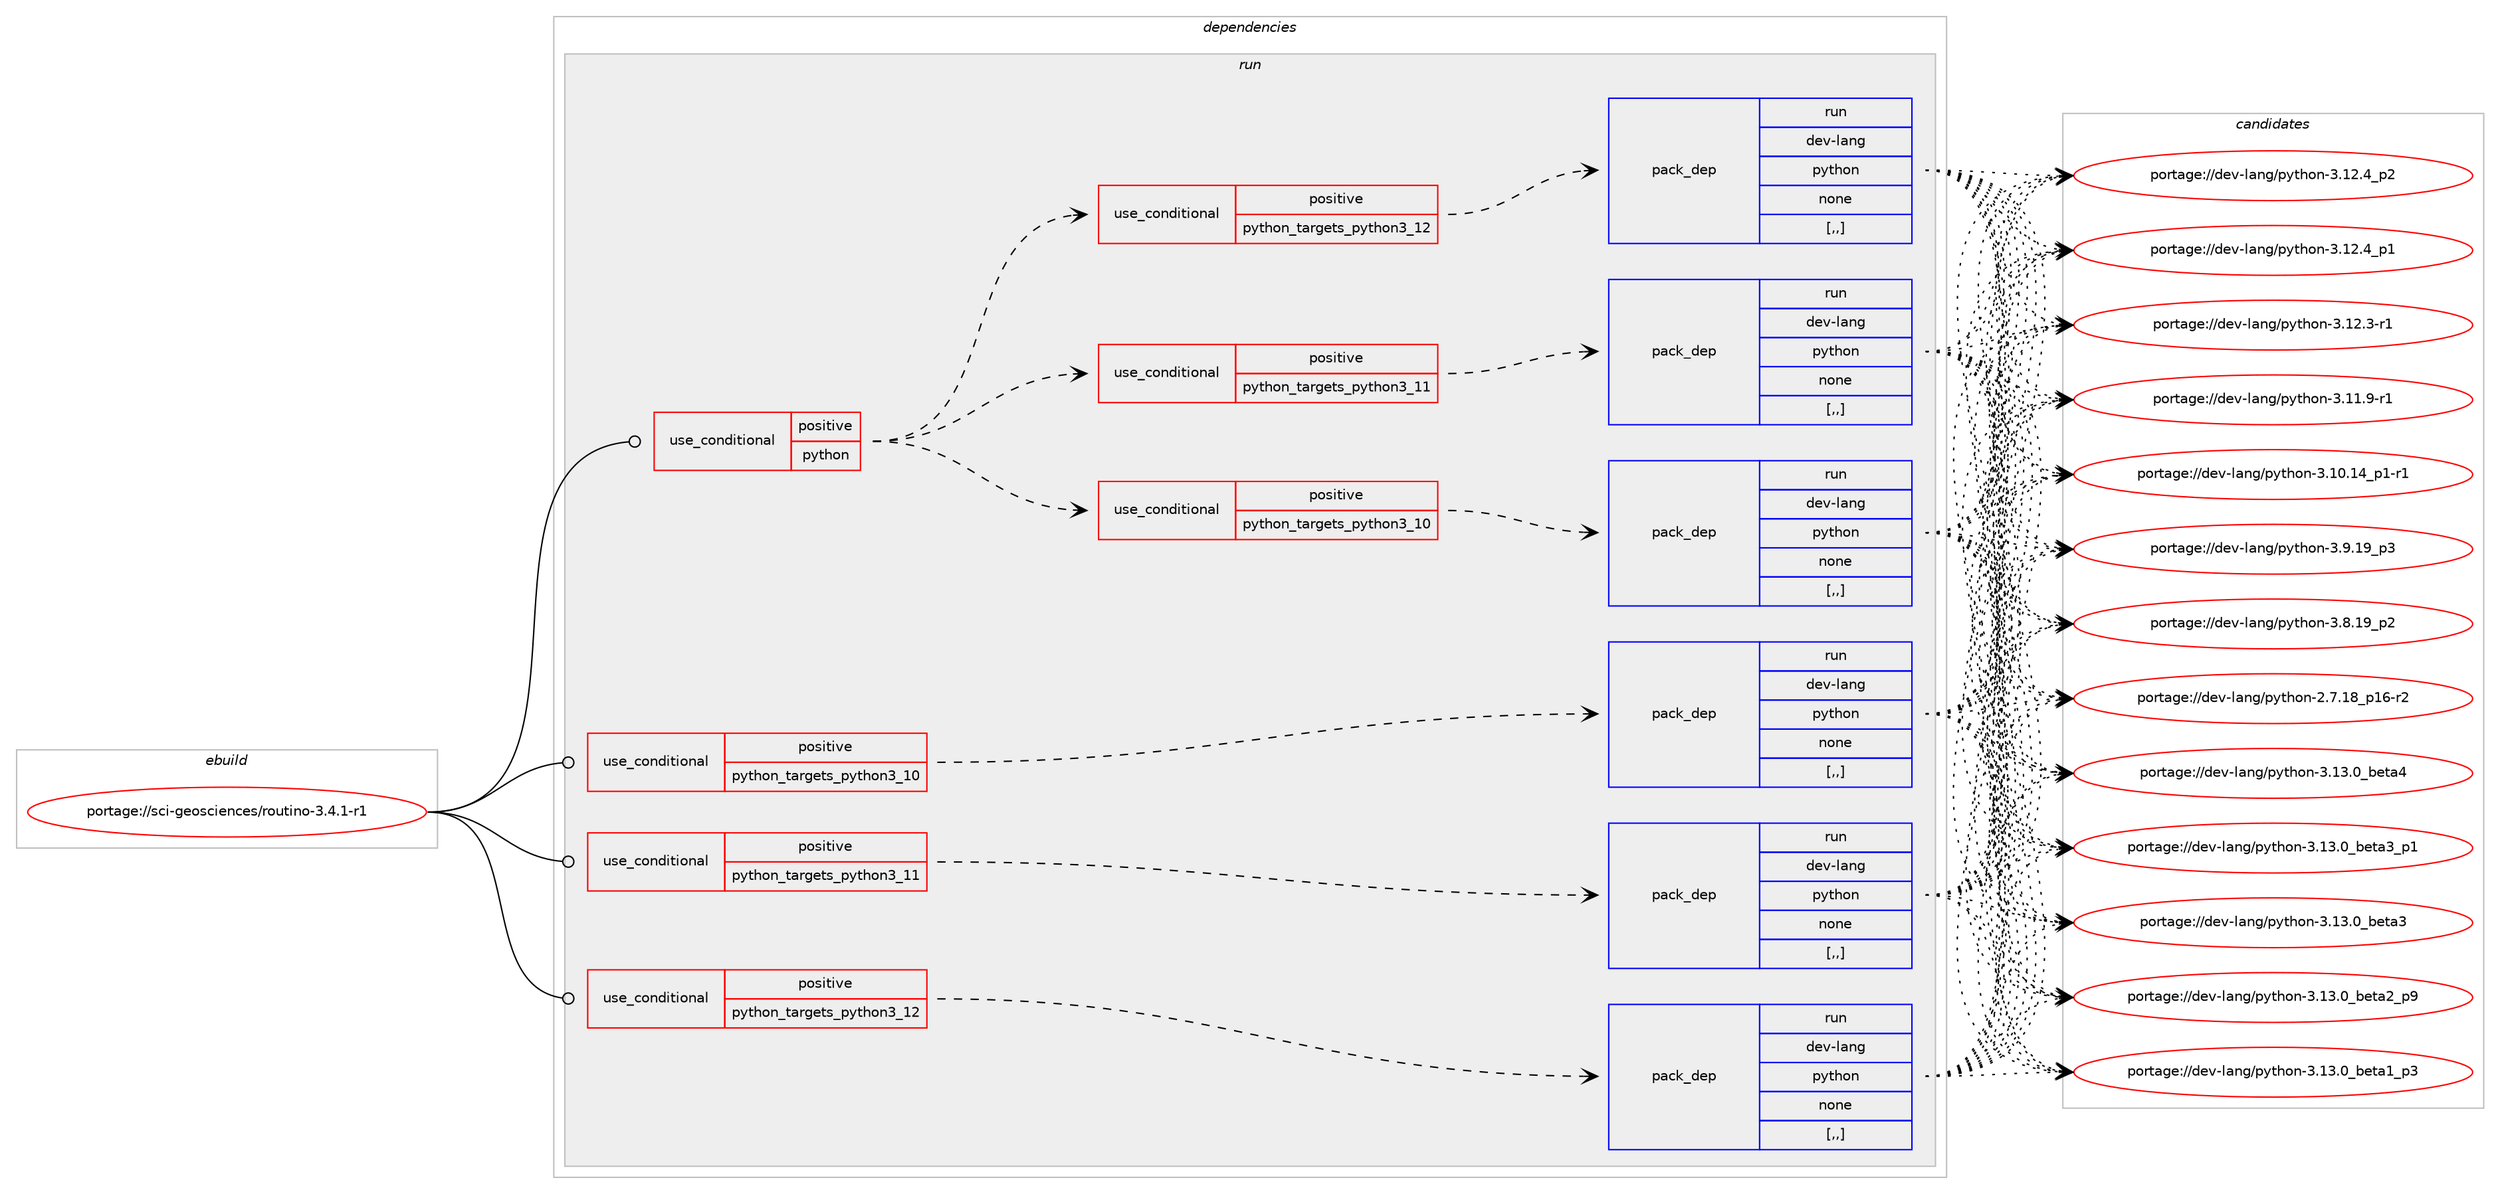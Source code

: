 digraph prolog {

# *************
# Graph options
# *************

newrank=true;
concentrate=true;
compound=true;
graph [rankdir=LR,fontname=Helvetica,fontsize=10,ranksep=1.5];#, ranksep=2.5, nodesep=0.2];
edge  [arrowhead=vee];
node  [fontname=Helvetica,fontsize=10];

# **********
# The ebuild
# **********

subgraph cluster_leftcol {
color=gray;
label=<<i>ebuild</i>>;
id [label="portage://sci-geosciences/routino-3.4.1-r1", color=red, width=4, href="../sci-geosciences/routino-3.4.1-r1.svg"];
}

# ****************
# The dependencies
# ****************

subgraph cluster_midcol {
color=gray;
label=<<i>dependencies</i>>;
subgraph cluster_compile {
fillcolor="#eeeeee";
style=filled;
label=<<i>compile</i>>;
}
subgraph cluster_compileandrun {
fillcolor="#eeeeee";
style=filled;
label=<<i>compile and run</i>>;
}
subgraph cluster_run {
fillcolor="#eeeeee";
style=filled;
label=<<i>run</i>>;
subgraph cond105414 {
dependency399412 [label=<<TABLE BORDER="0" CELLBORDER="1" CELLSPACING="0" CELLPADDING="4"><TR><TD ROWSPAN="3" CELLPADDING="10">use_conditional</TD></TR><TR><TD>positive</TD></TR><TR><TD>python</TD></TR></TABLE>>, shape=none, color=red];
subgraph cond105415 {
dependency399413 [label=<<TABLE BORDER="0" CELLBORDER="1" CELLSPACING="0" CELLPADDING="4"><TR><TD ROWSPAN="3" CELLPADDING="10">use_conditional</TD></TR><TR><TD>positive</TD></TR><TR><TD>python_targets_python3_10</TD></TR></TABLE>>, shape=none, color=red];
subgraph pack291152 {
dependency399414 [label=<<TABLE BORDER="0" CELLBORDER="1" CELLSPACING="0" CELLPADDING="4" WIDTH="220"><TR><TD ROWSPAN="6" CELLPADDING="30">pack_dep</TD></TR><TR><TD WIDTH="110">run</TD></TR><TR><TD>dev-lang</TD></TR><TR><TD>python</TD></TR><TR><TD>none</TD></TR><TR><TD>[,,]</TD></TR></TABLE>>, shape=none, color=blue];
}
dependency399413:e -> dependency399414:w [weight=20,style="dashed",arrowhead="vee"];
}
dependency399412:e -> dependency399413:w [weight=20,style="dashed",arrowhead="vee"];
subgraph cond105416 {
dependency399415 [label=<<TABLE BORDER="0" CELLBORDER="1" CELLSPACING="0" CELLPADDING="4"><TR><TD ROWSPAN="3" CELLPADDING="10">use_conditional</TD></TR><TR><TD>positive</TD></TR><TR><TD>python_targets_python3_11</TD></TR></TABLE>>, shape=none, color=red];
subgraph pack291153 {
dependency399416 [label=<<TABLE BORDER="0" CELLBORDER="1" CELLSPACING="0" CELLPADDING="4" WIDTH="220"><TR><TD ROWSPAN="6" CELLPADDING="30">pack_dep</TD></TR><TR><TD WIDTH="110">run</TD></TR><TR><TD>dev-lang</TD></TR><TR><TD>python</TD></TR><TR><TD>none</TD></TR><TR><TD>[,,]</TD></TR></TABLE>>, shape=none, color=blue];
}
dependency399415:e -> dependency399416:w [weight=20,style="dashed",arrowhead="vee"];
}
dependency399412:e -> dependency399415:w [weight=20,style="dashed",arrowhead="vee"];
subgraph cond105417 {
dependency399417 [label=<<TABLE BORDER="0" CELLBORDER="1" CELLSPACING="0" CELLPADDING="4"><TR><TD ROWSPAN="3" CELLPADDING="10">use_conditional</TD></TR><TR><TD>positive</TD></TR><TR><TD>python_targets_python3_12</TD></TR></TABLE>>, shape=none, color=red];
subgraph pack291154 {
dependency399418 [label=<<TABLE BORDER="0" CELLBORDER="1" CELLSPACING="0" CELLPADDING="4" WIDTH="220"><TR><TD ROWSPAN="6" CELLPADDING="30">pack_dep</TD></TR><TR><TD WIDTH="110">run</TD></TR><TR><TD>dev-lang</TD></TR><TR><TD>python</TD></TR><TR><TD>none</TD></TR><TR><TD>[,,]</TD></TR></TABLE>>, shape=none, color=blue];
}
dependency399417:e -> dependency399418:w [weight=20,style="dashed",arrowhead="vee"];
}
dependency399412:e -> dependency399417:w [weight=20,style="dashed",arrowhead="vee"];
}
id:e -> dependency399412:w [weight=20,style="solid",arrowhead="odot"];
subgraph cond105418 {
dependency399419 [label=<<TABLE BORDER="0" CELLBORDER="1" CELLSPACING="0" CELLPADDING="4"><TR><TD ROWSPAN="3" CELLPADDING="10">use_conditional</TD></TR><TR><TD>positive</TD></TR><TR><TD>python_targets_python3_10</TD></TR></TABLE>>, shape=none, color=red];
subgraph pack291155 {
dependency399420 [label=<<TABLE BORDER="0" CELLBORDER="1" CELLSPACING="0" CELLPADDING="4" WIDTH="220"><TR><TD ROWSPAN="6" CELLPADDING="30">pack_dep</TD></TR><TR><TD WIDTH="110">run</TD></TR><TR><TD>dev-lang</TD></TR><TR><TD>python</TD></TR><TR><TD>none</TD></TR><TR><TD>[,,]</TD></TR></TABLE>>, shape=none, color=blue];
}
dependency399419:e -> dependency399420:w [weight=20,style="dashed",arrowhead="vee"];
}
id:e -> dependency399419:w [weight=20,style="solid",arrowhead="odot"];
subgraph cond105419 {
dependency399421 [label=<<TABLE BORDER="0" CELLBORDER="1" CELLSPACING="0" CELLPADDING="4"><TR><TD ROWSPAN="3" CELLPADDING="10">use_conditional</TD></TR><TR><TD>positive</TD></TR><TR><TD>python_targets_python3_11</TD></TR></TABLE>>, shape=none, color=red];
subgraph pack291156 {
dependency399422 [label=<<TABLE BORDER="0" CELLBORDER="1" CELLSPACING="0" CELLPADDING="4" WIDTH="220"><TR><TD ROWSPAN="6" CELLPADDING="30">pack_dep</TD></TR><TR><TD WIDTH="110">run</TD></TR><TR><TD>dev-lang</TD></TR><TR><TD>python</TD></TR><TR><TD>none</TD></TR><TR><TD>[,,]</TD></TR></TABLE>>, shape=none, color=blue];
}
dependency399421:e -> dependency399422:w [weight=20,style="dashed",arrowhead="vee"];
}
id:e -> dependency399421:w [weight=20,style="solid",arrowhead="odot"];
subgraph cond105420 {
dependency399423 [label=<<TABLE BORDER="0" CELLBORDER="1" CELLSPACING="0" CELLPADDING="4"><TR><TD ROWSPAN="3" CELLPADDING="10">use_conditional</TD></TR><TR><TD>positive</TD></TR><TR><TD>python_targets_python3_12</TD></TR></TABLE>>, shape=none, color=red];
subgraph pack291157 {
dependency399424 [label=<<TABLE BORDER="0" CELLBORDER="1" CELLSPACING="0" CELLPADDING="4" WIDTH="220"><TR><TD ROWSPAN="6" CELLPADDING="30">pack_dep</TD></TR><TR><TD WIDTH="110">run</TD></TR><TR><TD>dev-lang</TD></TR><TR><TD>python</TD></TR><TR><TD>none</TD></TR><TR><TD>[,,]</TD></TR></TABLE>>, shape=none, color=blue];
}
dependency399423:e -> dependency399424:w [weight=20,style="dashed",arrowhead="vee"];
}
id:e -> dependency399423:w [weight=20,style="solid",arrowhead="odot"];
}
}

# **************
# The candidates
# **************

subgraph cluster_choices {
rank=same;
color=gray;
label=<<i>candidates</i>>;

subgraph choice291152 {
color=black;
nodesep=1;
choice1001011184510897110103471121211161041111104551464951464895981011169752 [label="portage://dev-lang/python-3.13.0_beta4", color=red, width=4,href="../dev-lang/python-3.13.0_beta4.svg"];
choice10010111845108971101034711212111610411111045514649514648959810111697519511249 [label="portage://dev-lang/python-3.13.0_beta3_p1", color=red, width=4,href="../dev-lang/python-3.13.0_beta3_p1.svg"];
choice1001011184510897110103471121211161041111104551464951464895981011169751 [label="portage://dev-lang/python-3.13.0_beta3", color=red, width=4,href="../dev-lang/python-3.13.0_beta3.svg"];
choice10010111845108971101034711212111610411111045514649514648959810111697509511257 [label="portage://dev-lang/python-3.13.0_beta2_p9", color=red, width=4,href="../dev-lang/python-3.13.0_beta2_p9.svg"];
choice10010111845108971101034711212111610411111045514649514648959810111697499511251 [label="portage://dev-lang/python-3.13.0_beta1_p3", color=red, width=4,href="../dev-lang/python-3.13.0_beta1_p3.svg"];
choice100101118451089711010347112121116104111110455146495046529511250 [label="portage://dev-lang/python-3.12.4_p2", color=red, width=4,href="../dev-lang/python-3.12.4_p2.svg"];
choice100101118451089711010347112121116104111110455146495046529511249 [label="portage://dev-lang/python-3.12.4_p1", color=red, width=4,href="../dev-lang/python-3.12.4_p1.svg"];
choice100101118451089711010347112121116104111110455146495046514511449 [label="portage://dev-lang/python-3.12.3-r1", color=red, width=4,href="../dev-lang/python-3.12.3-r1.svg"];
choice100101118451089711010347112121116104111110455146494946574511449 [label="portage://dev-lang/python-3.11.9-r1", color=red, width=4,href="../dev-lang/python-3.11.9-r1.svg"];
choice100101118451089711010347112121116104111110455146494846495295112494511449 [label="portage://dev-lang/python-3.10.14_p1-r1", color=red, width=4,href="../dev-lang/python-3.10.14_p1-r1.svg"];
choice100101118451089711010347112121116104111110455146574649579511251 [label="portage://dev-lang/python-3.9.19_p3", color=red, width=4,href="../dev-lang/python-3.9.19_p3.svg"];
choice100101118451089711010347112121116104111110455146564649579511250 [label="portage://dev-lang/python-3.8.19_p2", color=red, width=4,href="../dev-lang/python-3.8.19_p2.svg"];
choice100101118451089711010347112121116104111110455046554649569511249544511450 [label="portage://dev-lang/python-2.7.18_p16-r2", color=red, width=4,href="../dev-lang/python-2.7.18_p16-r2.svg"];
dependency399414:e -> choice1001011184510897110103471121211161041111104551464951464895981011169752:w [style=dotted,weight="100"];
dependency399414:e -> choice10010111845108971101034711212111610411111045514649514648959810111697519511249:w [style=dotted,weight="100"];
dependency399414:e -> choice1001011184510897110103471121211161041111104551464951464895981011169751:w [style=dotted,weight="100"];
dependency399414:e -> choice10010111845108971101034711212111610411111045514649514648959810111697509511257:w [style=dotted,weight="100"];
dependency399414:e -> choice10010111845108971101034711212111610411111045514649514648959810111697499511251:w [style=dotted,weight="100"];
dependency399414:e -> choice100101118451089711010347112121116104111110455146495046529511250:w [style=dotted,weight="100"];
dependency399414:e -> choice100101118451089711010347112121116104111110455146495046529511249:w [style=dotted,weight="100"];
dependency399414:e -> choice100101118451089711010347112121116104111110455146495046514511449:w [style=dotted,weight="100"];
dependency399414:e -> choice100101118451089711010347112121116104111110455146494946574511449:w [style=dotted,weight="100"];
dependency399414:e -> choice100101118451089711010347112121116104111110455146494846495295112494511449:w [style=dotted,weight="100"];
dependency399414:e -> choice100101118451089711010347112121116104111110455146574649579511251:w [style=dotted,weight="100"];
dependency399414:e -> choice100101118451089711010347112121116104111110455146564649579511250:w [style=dotted,weight="100"];
dependency399414:e -> choice100101118451089711010347112121116104111110455046554649569511249544511450:w [style=dotted,weight="100"];
}
subgraph choice291153 {
color=black;
nodesep=1;
choice1001011184510897110103471121211161041111104551464951464895981011169752 [label="portage://dev-lang/python-3.13.0_beta4", color=red, width=4,href="../dev-lang/python-3.13.0_beta4.svg"];
choice10010111845108971101034711212111610411111045514649514648959810111697519511249 [label="portage://dev-lang/python-3.13.0_beta3_p1", color=red, width=4,href="../dev-lang/python-3.13.0_beta3_p1.svg"];
choice1001011184510897110103471121211161041111104551464951464895981011169751 [label="portage://dev-lang/python-3.13.0_beta3", color=red, width=4,href="../dev-lang/python-3.13.0_beta3.svg"];
choice10010111845108971101034711212111610411111045514649514648959810111697509511257 [label="portage://dev-lang/python-3.13.0_beta2_p9", color=red, width=4,href="../dev-lang/python-3.13.0_beta2_p9.svg"];
choice10010111845108971101034711212111610411111045514649514648959810111697499511251 [label="portage://dev-lang/python-3.13.0_beta1_p3", color=red, width=4,href="../dev-lang/python-3.13.0_beta1_p3.svg"];
choice100101118451089711010347112121116104111110455146495046529511250 [label="portage://dev-lang/python-3.12.4_p2", color=red, width=4,href="../dev-lang/python-3.12.4_p2.svg"];
choice100101118451089711010347112121116104111110455146495046529511249 [label="portage://dev-lang/python-3.12.4_p1", color=red, width=4,href="../dev-lang/python-3.12.4_p1.svg"];
choice100101118451089711010347112121116104111110455146495046514511449 [label="portage://dev-lang/python-3.12.3-r1", color=red, width=4,href="../dev-lang/python-3.12.3-r1.svg"];
choice100101118451089711010347112121116104111110455146494946574511449 [label="portage://dev-lang/python-3.11.9-r1", color=red, width=4,href="../dev-lang/python-3.11.9-r1.svg"];
choice100101118451089711010347112121116104111110455146494846495295112494511449 [label="portage://dev-lang/python-3.10.14_p1-r1", color=red, width=4,href="../dev-lang/python-3.10.14_p1-r1.svg"];
choice100101118451089711010347112121116104111110455146574649579511251 [label="portage://dev-lang/python-3.9.19_p3", color=red, width=4,href="../dev-lang/python-3.9.19_p3.svg"];
choice100101118451089711010347112121116104111110455146564649579511250 [label="portage://dev-lang/python-3.8.19_p2", color=red, width=4,href="../dev-lang/python-3.8.19_p2.svg"];
choice100101118451089711010347112121116104111110455046554649569511249544511450 [label="portage://dev-lang/python-2.7.18_p16-r2", color=red, width=4,href="../dev-lang/python-2.7.18_p16-r2.svg"];
dependency399416:e -> choice1001011184510897110103471121211161041111104551464951464895981011169752:w [style=dotted,weight="100"];
dependency399416:e -> choice10010111845108971101034711212111610411111045514649514648959810111697519511249:w [style=dotted,weight="100"];
dependency399416:e -> choice1001011184510897110103471121211161041111104551464951464895981011169751:w [style=dotted,weight="100"];
dependency399416:e -> choice10010111845108971101034711212111610411111045514649514648959810111697509511257:w [style=dotted,weight="100"];
dependency399416:e -> choice10010111845108971101034711212111610411111045514649514648959810111697499511251:w [style=dotted,weight="100"];
dependency399416:e -> choice100101118451089711010347112121116104111110455146495046529511250:w [style=dotted,weight="100"];
dependency399416:e -> choice100101118451089711010347112121116104111110455146495046529511249:w [style=dotted,weight="100"];
dependency399416:e -> choice100101118451089711010347112121116104111110455146495046514511449:w [style=dotted,weight="100"];
dependency399416:e -> choice100101118451089711010347112121116104111110455146494946574511449:w [style=dotted,weight="100"];
dependency399416:e -> choice100101118451089711010347112121116104111110455146494846495295112494511449:w [style=dotted,weight="100"];
dependency399416:e -> choice100101118451089711010347112121116104111110455146574649579511251:w [style=dotted,weight="100"];
dependency399416:e -> choice100101118451089711010347112121116104111110455146564649579511250:w [style=dotted,weight="100"];
dependency399416:e -> choice100101118451089711010347112121116104111110455046554649569511249544511450:w [style=dotted,weight="100"];
}
subgraph choice291154 {
color=black;
nodesep=1;
choice1001011184510897110103471121211161041111104551464951464895981011169752 [label="portage://dev-lang/python-3.13.0_beta4", color=red, width=4,href="../dev-lang/python-3.13.0_beta4.svg"];
choice10010111845108971101034711212111610411111045514649514648959810111697519511249 [label="portage://dev-lang/python-3.13.0_beta3_p1", color=red, width=4,href="../dev-lang/python-3.13.0_beta3_p1.svg"];
choice1001011184510897110103471121211161041111104551464951464895981011169751 [label="portage://dev-lang/python-3.13.0_beta3", color=red, width=4,href="../dev-lang/python-3.13.0_beta3.svg"];
choice10010111845108971101034711212111610411111045514649514648959810111697509511257 [label="portage://dev-lang/python-3.13.0_beta2_p9", color=red, width=4,href="../dev-lang/python-3.13.0_beta2_p9.svg"];
choice10010111845108971101034711212111610411111045514649514648959810111697499511251 [label="portage://dev-lang/python-3.13.0_beta1_p3", color=red, width=4,href="../dev-lang/python-3.13.0_beta1_p3.svg"];
choice100101118451089711010347112121116104111110455146495046529511250 [label="portage://dev-lang/python-3.12.4_p2", color=red, width=4,href="../dev-lang/python-3.12.4_p2.svg"];
choice100101118451089711010347112121116104111110455146495046529511249 [label="portage://dev-lang/python-3.12.4_p1", color=red, width=4,href="../dev-lang/python-3.12.4_p1.svg"];
choice100101118451089711010347112121116104111110455146495046514511449 [label="portage://dev-lang/python-3.12.3-r1", color=red, width=4,href="../dev-lang/python-3.12.3-r1.svg"];
choice100101118451089711010347112121116104111110455146494946574511449 [label="portage://dev-lang/python-3.11.9-r1", color=red, width=4,href="../dev-lang/python-3.11.9-r1.svg"];
choice100101118451089711010347112121116104111110455146494846495295112494511449 [label="portage://dev-lang/python-3.10.14_p1-r1", color=red, width=4,href="../dev-lang/python-3.10.14_p1-r1.svg"];
choice100101118451089711010347112121116104111110455146574649579511251 [label="portage://dev-lang/python-3.9.19_p3", color=red, width=4,href="../dev-lang/python-3.9.19_p3.svg"];
choice100101118451089711010347112121116104111110455146564649579511250 [label="portage://dev-lang/python-3.8.19_p2", color=red, width=4,href="../dev-lang/python-3.8.19_p2.svg"];
choice100101118451089711010347112121116104111110455046554649569511249544511450 [label="portage://dev-lang/python-2.7.18_p16-r2", color=red, width=4,href="../dev-lang/python-2.7.18_p16-r2.svg"];
dependency399418:e -> choice1001011184510897110103471121211161041111104551464951464895981011169752:w [style=dotted,weight="100"];
dependency399418:e -> choice10010111845108971101034711212111610411111045514649514648959810111697519511249:w [style=dotted,weight="100"];
dependency399418:e -> choice1001011184510897110103471121211161041111104551464951464895981011169751:w [style=dotted,weight="100"];
dependency399418:e -> choice10010111845108971101034711212111610411111045514649514648959810111697509511257:w [style=dotted,weight="100"];
dependency399418:e -> choice10010111845108971101034711212111610411111045514649514648959810111697499511251:w [style=dotted,weight="100"];
dependency399418:e -> choice100101118451089711010347112121116104111110455146495046529511250:w [style=dotted,weight="100"];
dependency399418:e -> choice100101118451089711010347112121116104111110455146495046529511249:w [style=dotted,weight="100"];
dependency399418:e -> choice100101118451089711010347112121116104111110455146495046514511449:w [style=dotted,weight="100"];
dependency399418:e -> choice100101118451089711010347112121116104111110455146494946574511449:w [style=dotted,weight="100"];
dependency399418:e -> choice100101118451089711010347112121116104111110455146494846495295112494511449:w [style=dotted,weight="100"];
dependency399418:e -> choice100101118451089711010347112121116104111110455146574649579511251:w [style=dotted,weight="100"];
dependency399418:e -> choice100101118451089711010347112121116104111110455146564649579511250:w [style=dotted,weight="100"];
dependency399418:e -> choice100101118451089711010347112121116104111110455046554649569511249544511450:w [style=dotted,weight="100"];
}
subgraph choice291155 {
color=black;
nodesep=1;
choice1001011184510897110103471121211161041111104551464951464895981011169752 [label="portage://dev-lang/python-3.13.0_beta4", color=red, width=4,href="../dev-lang/python-3.13.0_beta4.svg"];
choice10010111845108971101034711212111610411111045514649514648959810111697519511249 [label="portage://dev-lang/python-3.13.0_beta3_p1", color=red, width=4,href="../dev-lang/python-3.13.0_beta3_p1.svg"];
choice1001011184510897110103471121211161041111104551464951464895981011169751 [label="portage://dev-lang/python-3.13.0_beta3", color=red, width=4,href="../dev-lang/python-3.13.0_beta3.svg"];
choice10010111845108971101034711212111610411111045514649514648959810111697509511257 [label="portage://dev-lang/python-3.13.0_beta2_p9", color=red, width=4,href="../dev-lang/python-3.13.0_beta2_p9.svg"];
choice10010111845108971101034711212111610411111045514649514648959810111697499511251 [label="portage://dev-lang/python-3.13.0_beta1_p3", color=red, width=4,href="../dev-lang/python-3.13.0_beta1_p3.svg"];
choice100101118451089711010347112121116104111110455146495046529511250 [label="portage://dev-lang/python-3.12.4_p2", color=red, width=4,href="../dev-lang/python-3.12.4_p2.svg"];
choice100101118451089711010347112121116104111110455146495046529511249 [label="portage://dev-lang/python-3.12.4_p1", color=red, width=4,href="../dev-lang/python-3.12.4_p1.svg"];
choice100101118451089711010347112121116104111110455146495046514511449 [label="portage://dev-lang/python-3.12.3-r1", color=red, width=4,href="../dev-lang/python-3.12.3-r1.svg"];
choice100101118451089711010347112121116104111110455146494946574511449 [label="portage://dev-lang/python-3.11.9-r1", color=red, width=4,href="../dev-lang/python-3.11.9-r1.svg"];
choice100101118451089711010347112121116104111110455146494846495295112494511449 [label="portage://dev-lang/python-3.10.14_p1-r1", color=red, width=4,href="../dev-lang/python-3.10.14_p1-r1.svg"];
choice100101118451089711010347112121116104111110455146574649579511251 [label="portage://dev-lang/python-3.9.19_p3", color=red, width=4,href="../dev-lang/python-3.9.19_p3.svg"];
choice100101118451089711010347112121116104111110455146564649579511250 [label="portage://dev-lang/python-3.8.19_p2", color=red, width=4,href="../dev-lang/python-3.8.19_p2.svg"];
choice100101118451089711010347112121116104111110455046554649569511249544511450 [label="portage://dev-lang/python-2.7.18_p16-r2", color=red, width=4,href="../dev-lang/python-2.7.18_p16-r2.svg"];
dependency399420:e -> choice1001011184510897110103471121211161041111104551464951464895981011169752:w [style=dotted,weight="100"];
dependency399420:e -> choice10010111845108971101034711212111610411111045514649514648959810111697519511249:w [style=dotted,weight="100"];
dependency399420:e -> choice1001011184510897110103471121211161041111104551464951464895981011169751:w [style=dotted,weight="100"];
dependency399420:e -> choice10010111845108971101034711212111610411111045514649514648959810111697509511257:w [style=dotted,weight="100"];
dependency399420:e -> choice10010111845108971101034711212111610411111045514649514648959810111697499511251:w [style=dotted,weight="100"];
dependency399420:e -> choice100101118451089711010347112121116104111110455146495046529511250:w [style=dotted,weight="100"];
dependency399420:e -> choice100101118451089711010347112121116104111110455146495046529511249:w [style=dotted,weight="100"];
dependency399420:e -> choice100101118451089711010347112121116104111110455146495046514511449:w [style=dotted,weight="100"];
dependency399420:e -> choice100101118451089711010347112121116104111110455146494946574511449:w [style=dotted,weight="100"];
dependency399420:e -> choice100101118451089711010347112121116104111110455146494846495295112494511449:w [style=dotted,weight="100"];
dependency399420:e -> choice100101118451089711010347112121116104111110455146574649579511251:w [style=dotted,weight="100"];
dependency399420:e -> choice100101118451089711010347112121116104111110455146564649579511250:w [style=dotted,weight="100"];
dependency399420:e -> choice100101118451089711010347112121116104111110455046554649569511249544511450:w [style=dotted,weight="100"];
}
subgraph choice291156 {
color=black;
nodesep=1;
choice1001011184510897110103471121211161041111104551464951464895981011169752 [label="portage://dev-lang/python-3.13.0_beta4", color=red, width=4,href="../dev-lang/python-3.13.0_beta4.svg"];
choice10010111845108971101034711212111610411111045514649514648959810111697519511249 [label="portage://dev-lang/python-3.13.0_beta3_p1", color=red, width=4,href="../dev-lang/python-3.13.0_beta3_p1.svg"];
choice1001011184510897110103471121211161041111104551464951464895981011169751 [label="portage://dev-lang/python-3.13.0_beta3", color=red, width=4,href="../dev-lang/python-3.13.0_beta3.svg"];
choice10010111845108971101034711212111610411111045514649514648959810111697509511257 [label="portage://dev-lang/python-3.13.0_beta2_p9", color=red, width=4,href="../dev-lang/python-3.13.0_beta2_p9.svg"];
choice10010111845108971101034711212111610411111045514649514648959810111697499511251 [label="portage://dev-lang/python-3.13.0_beta1_p3", color=red, width=4,href="../dev-lang/python-3.13.0_beta1_p3.svg"];
choice100101118451089711010347112121116104111110455146495046529511250 [label="portage://dev-lang/python-3.12.4_p2", color=red, width=4,href="../dev-lang/python-3.12.4_p2.svg"];
choice100101118451089711010347112121116104111110455146495046529511249 [label="portage://dev-lang/python-3.12.4_p1", color=red, width=4,href="../dev-lang/python-3.12.4_p1.svg"];
choice100101118451089711010347112121116104111110455146495046514511449 [label="portage://dev-lang/python-3.12.3-r1", color=red, width=4,href="../dev-lang/python-3.12.3-r1.svg"];
choice100101118451089711010347112121116104111110455146494946574511449 [label="portage://dev-lang/python-3.11.9-r1", color=red, width=4,href="../dev-lang/python-3.11.9-r1.svg"];
choice100101118451089711010347112121116104111110455146494846495295112494511449 [label="portage://dev-lang/python-3.10.14_p1-r1", color=red, width=4,href="../dev-lang/python-3.10.14_p1-r1.svg"];
choice100101118451089711010347112121116104111110455146574649579511251 [label="portage://dev-lang/python-3.9.19_p3", color=red, width=4,href="../dev-lang/python-3.9.19_p3.svg"];
choice100101118451089711010347112121116104111110455146564649579511250 [label="portage://dev-lang/python-3.8.19_p2", color=red, width=4,href="../dev-lang/python-3.8.19_p2.svg"];
choice100101118451089711010347112121116104111110455046554649569511249544511450 [label="portage://dev-lang/python-2.7.18_p16-r2", color=red, width=4,href="../dev-lang/python-2.7.18_p16-r2.svg"];
dependency399422:e -> choice1001011184510897110103471121211161041111104551464951464895981011169752:w [style=dotted,weight="100"];
dependency399422:e -> choice10010111845108971101034711212111610411111045514649514648959810111697519511249:w [style=dotted,weight="100"];
dependency399422:e -> choice1001011184510897110103471121211161041111104551464951464895981011169751:w [style=dotted,weight="100"];
dependency399422:e -> choice10010111845108971101034711212111610411111045514649514648959810111697509511257:w [style=dotted,weight="100"];
dependency399422:e -> choice10010111845108971101034711212111610411111045514649514648959810111697499511251:w [style=dotted,weight="100"];
dependency399422:e -> choice100101118451089711010347112121116104111110455146495046529511250:w [style=dotted,weight="100"];
dependency399422:e -> choice100101118451089711010347112121116104111110455146495046529511249:w [style=dotted,weight="100"];
dependency399422:e -> choice100101118451089711010347112121116104111110455146495046514511449:w [style=dotted,weight="100"];
dependency399422:e -> choice100101118451089711010347112121116104111110455146494946574511449:w [style=dotted,weight="100"];
dependency399422:e -> choice100101118451089711010347112121116104111110455146494846495295112494511449:w [style=dotted,weight="100"];
dependency399422:e -> choice100101118451089711010347112121116104111110455146574649579511251:w [style=dotted,weight="100"];
dependency399422:e -> choice100101118451089711010347112121116104111110455146564649579511250:w [style=dotted,weight="100"];
dependency399422:e -> choice100101118451089711010347112121116104111110455046554649569511249544511450:w [style=dotted,weight="100"];
}
subgraph choice291157 {
color=black;
nodesep=1;
choice1001011184510897110103471121211161041111104551464951464895981011169752 [label="portage://dev-lang/python-3.13.0_beta4", color=red, width=4,href="../dev-lang/python-3.13.0_beta4.svg"];
choice10010111845108971101034711212111610411111045514649514648959810111697519511249 [label="portage://dev-lang/python-3.13.0_beta3_p1", color=red, width=4,href="../dev-lang/python-3.13.0_beta3_p1.svg"];
choice1001011184510897110103471121211161041111104551464951464895981011169751 [label="portage://dev-lang/python-3.13.0_beta3", color=red, width=4,href="../dev-lang/python-3.13.0_beta3.svg"];
choice10010111845108971101034711212111610411111045514649514648959810111697509511257 [label="portage://dev-lang/python-3.13.0_beta2_p9", color=red, width=4,href="../dev-lang/python-3.13.0_beta2_p9.svg"];
choice10010111845108971101034711212111610411111045514649514648959810111697499511251 [label="portage://dev-lang/python-3.13.0_beta1_p3", color=red, width=4,href="../dev-lang/python-3.13.0_beta1_p3.svg"];
choice100101118451089711010347112121116104111110455146495046529511250 [label="portage://dev-lang/python-3.12.4_p2", color=red, width=4,href="../dev-lang/python-3.12.4_p2.svg"];
choice100101118451089711010347112121116104111110455146495046529511249 [label="portage://dev-lang/python-3.12.4_p1", color=red, width=4,href="../dev-lang/python-3.12.4_p1.svg"];
choice100101118451089711010347112121116104111110455146495046514511449 [label="portage://dev-lang/python-3.12.3-r1", color=red, width=4,href="../dev-lang/python-3.12.3-r1.svg"];
choice100101118451089711010347112121116104111110455146494946574511449 [label="portage://dev-lang/python-3.11.9-r1", color=red, width=4,href="../dev-lang/python-3.11.9-r1.svg"];
choice100101118451089711010347112121116104111110455146494846495295112494511449 [label="portage://dev-lang/python-3.10.14_p1-r1", color=red, width=4,href="../dev-lang/python-3.10.14_p1-r1.svg"];
choice100101118451089711010347112121116104111110455146574649579511251 [label="portage://dev-lang/python-3.9.19_p3", color=red, width=4,href="../dev-lang/python-3.9.19_p3.svg"];
choice100101118451089711010347112121116104111110455146564649579511250 [label="portage://dev-lang/python-3.8.19_p2", color=red, width=4,href="../dev-lang/python-3.8.19_p2.svg"];
choice100101118451089711010347112121116104111110455046554649569511249544511450 [label="portage://dev-lang/python-2.7.18_p16-r2", color=red, width=4,href="../dev-lang/python-2.7.18_p16-r2.svg"];
dependency399424:e -> choice1001011184510897110103471121211161041111104551464951464895981011169752:w [style=dotted,weight="100"];
dependency399424:e -> choice10010111845108971101034711212111610411111045514649514648959810111697519511249:w [style=dotted,weight="100"];
dependency399424:e -> choice1001011184510897110103471121211161041111104551464951464895981011169751:w [style=dotted,weight="100"];
dependency399424:e -> choice10010111845108971101034711212111610411111045514649514648959810111697509511257:w [style=dotted,weight="100"];
dependency399424:e -> choice10010111845108971101034711212111610411111045514649514648959810111697499511251:w [style=dotted,weight="100"];
dependency399424:e -> choice100101118451089711010347112121116104111110455146495046529511250:w [style=dotted,weight="100"];
dependency399424:e -> choice100101118451089711010347112121116104111110455146495046529511249:w [style=dotted,weight="100"];
dependency399424:e -> choice100101118451089711010347112121116104111110455146495046514511449:w [style=dotted,weight="100"];
dependency399424:e -> choice100101118451089711010347112121116104111110455146494946574511449:w [style=dotted,weight="100"];
dependency399424:e -> choice100101118451089711010347112121116104111110455146494846495295112494511449:w [style=dotted,weight="100"];
dependency399424:e -> choice100101118451089711010347112121116104111110455146574649579511251:w [style=dotted,weight="100"];
dependency399424:e -> choice100101118451089711010347112121116104111110455146564649579511250:w [style=dotted,weight="100"];
dependency399424:e -> choice100101118451089711010347112121116104111110455046554649569511249544511450:w [style=dotted,weight="100"];
}
}

}
